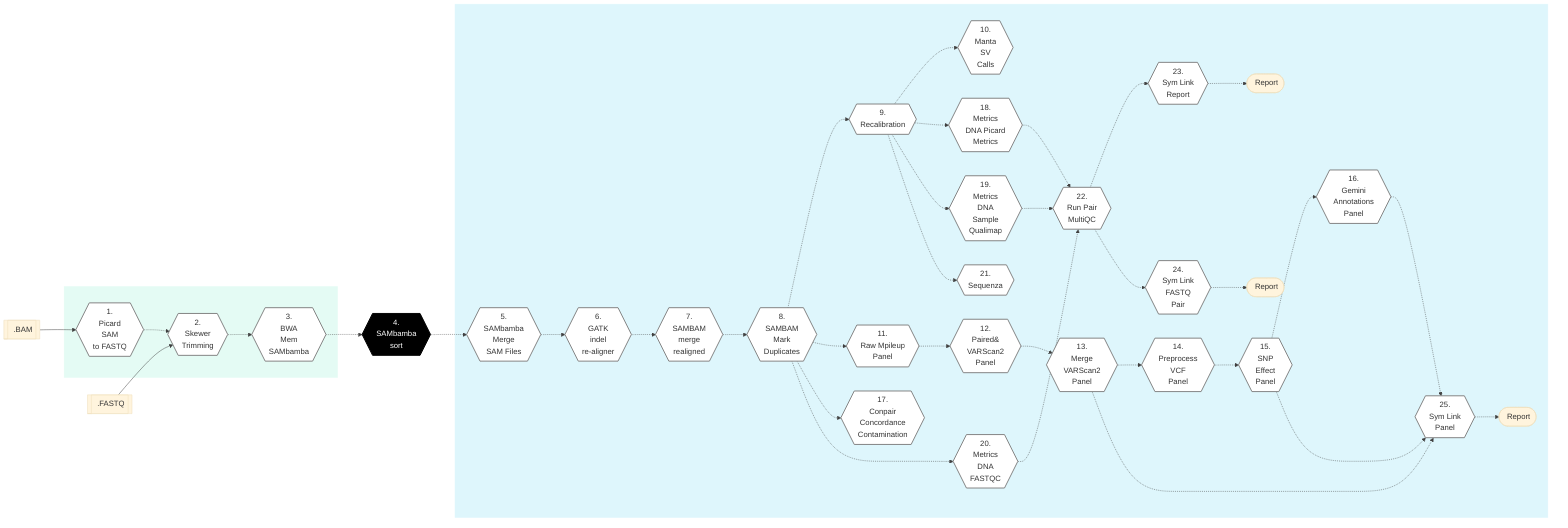 %%{init: {'theme': 'base', 'themeVariables': { 'lineColor': '#404040'}}}%%

        %% GenPipes Schema for tumor_pair.py
        %% Ref: https://bitbucket.org/mugqic/genpipes/src/master/pipelines/tumor_pair/
        %% Author Shaloo Shalini <shalz@hotmail.com>
        %% -t sv

        graph LR
        Node1{{ 1. <br/> Picard<br/>SAM<br/>to FASTQ }}:::nodefill
        Node2{{ 2. <br/> Skewer<br/>Trimming }}:::nodefill
        Node3{{ 3. <br/> BWA<br/>Mem<br/>SAMbamba }}:::nodefill
        Node4{{ 4. <br/> SAMbamba<br/>sort }}:::nodefillblack
        Node5{{ 5. <br/> SAMbamba<br/>Merge<br/>SAM Files }}:::nodefill
        Node6{{ 6. <br/> GATK<br/>indel<br/>re-aligner }}:::nodefill
        Node7{{ 7. <br/> SAMBAM<br/>merge<br/>realigned }}:::nodefill
        Node8{{ 8. <br/> SAMBAM<br/>Mark<br/>Duplicates }}:::nodefill
        Node9{{ 9. <br/> Recalibration }}:::nodefill
        Node10{{ 10. <br/> Manta<br/>SV<br/>Calls }}:::nodefill
        Node11{{ 11. <br/> Raw Mpileup<br/>Panel }}:::nodefill
        Node12{{ 12. <br/> Paired&<br/>VARScan2<br/>Panel }}:::nodefill
        Node13{{ 13. <br/> Merge<br/>VARScan2<br/>Panel }}:::nodefill
        Node14{{ 14. <br/> Preprocess<br/>VCF<br/>Panel }}:::nodefill
        Node15{{ 15. <br/> SNP<br/>Effect<br/>Panel }}:::nodefill
        Node16{{ 16. <br/> Gemini<br/>Annotations<br/>Panel }}:::nodefill
        Node17{{ 17. <br/> Conpair<br/>Concordance<br/>Contamination }}:::nodefill
        Node18{{ 18. <br/> Metrics<br/>DNA Picard<br/>Metrics  }}:::nodefill
        Node19{{ 19. <br/> Metrics<br/>DNA<br/>Sample<br/>Qualimap }}:::nodefill
        Node20{{ 20. <br/> Metrics<br/>DNA<br/>FASTQC }}:::nodefill
        Node21{{ 21. <br/> Sequenza }}:::nodefill
        Node22{{ 22. <br/> Run Pair<br/>MultiQC }}:::nodefill
        Node23{{ 23. <br/> Sym Link<br/>Report }}:::nodefill
        Node24{{ 24. <br/> Sym Link<br/>FASTQ<br/>Pair }}:::nodefill
        Node25{{ 25. <br/> Sym Link<br/>Panel }}:::nodefill

        Input1[[fa:fa-file-archive-o .BAM]]
        Input2[[fa:fa-file-archive-o .FASTQ]]

        Report([fa:fa-sticky-note-o Report ])
        RepFASTQ([fa:fa-sticky-note-o Report ])
        RepPanel([fa:fa-sticky-note-o Report ])

        Input1 --> Node1 -.-> Node2
        Input2 --> Node2

        Node2 -.-> Node3 -.-> Node4 -.-> Node5 -.-> Node6 -.-> Node7 -.-> Node8 -.-> Node9
        Node9 -.-> Node10 
        Node8 -.-> Node11 -.-> Node12 -.-> Node13 -.-> Node14 -.-> Node15 -.-> Node16
        Node8  -.->Node17 & Node20
        Node9 -.-> Node18 & Node19 & Node21
        Node18 & Node19 & Node20 -.-> Node22 
        Node22 -.-> Node23

        Node22 -.-> Node24
        Node23 -.-> Report
        Node24 -.-> RepFASTQ
        Node13 & Node15 & Node16 -.-> Node25 -.-> RepPanel

        subgraph readSetSteps[" "]
          Node1
          Node2
          Node3
        end
        subgraph sampleSetSteps[" "]
          Node5
          Node6
          Node7
          Node8
          Node9
          Node10
          Node11
          Node12
          Node13
          Node14
          Node15
          Node16
          Node17
          Node18
          Node19
          Node20
          Node21
          Node22
          Node23
          Node24
          Node25

          Report
          RepPanel
          RepFASTQ


        end

        classDef greenRect fill:#E4FBF4,stroke:white
        class readSetSteps greenRect
        classDef blueRect fill:#DEF6FC,stroke:white
        class sampleSetSteps blueRect
        classDef nodefill fill:#ffffff,stroke:gray,stroke-width:2px
        classDef nodefillblack fill:black,stroke:black,color:white,stroke-width:2px
